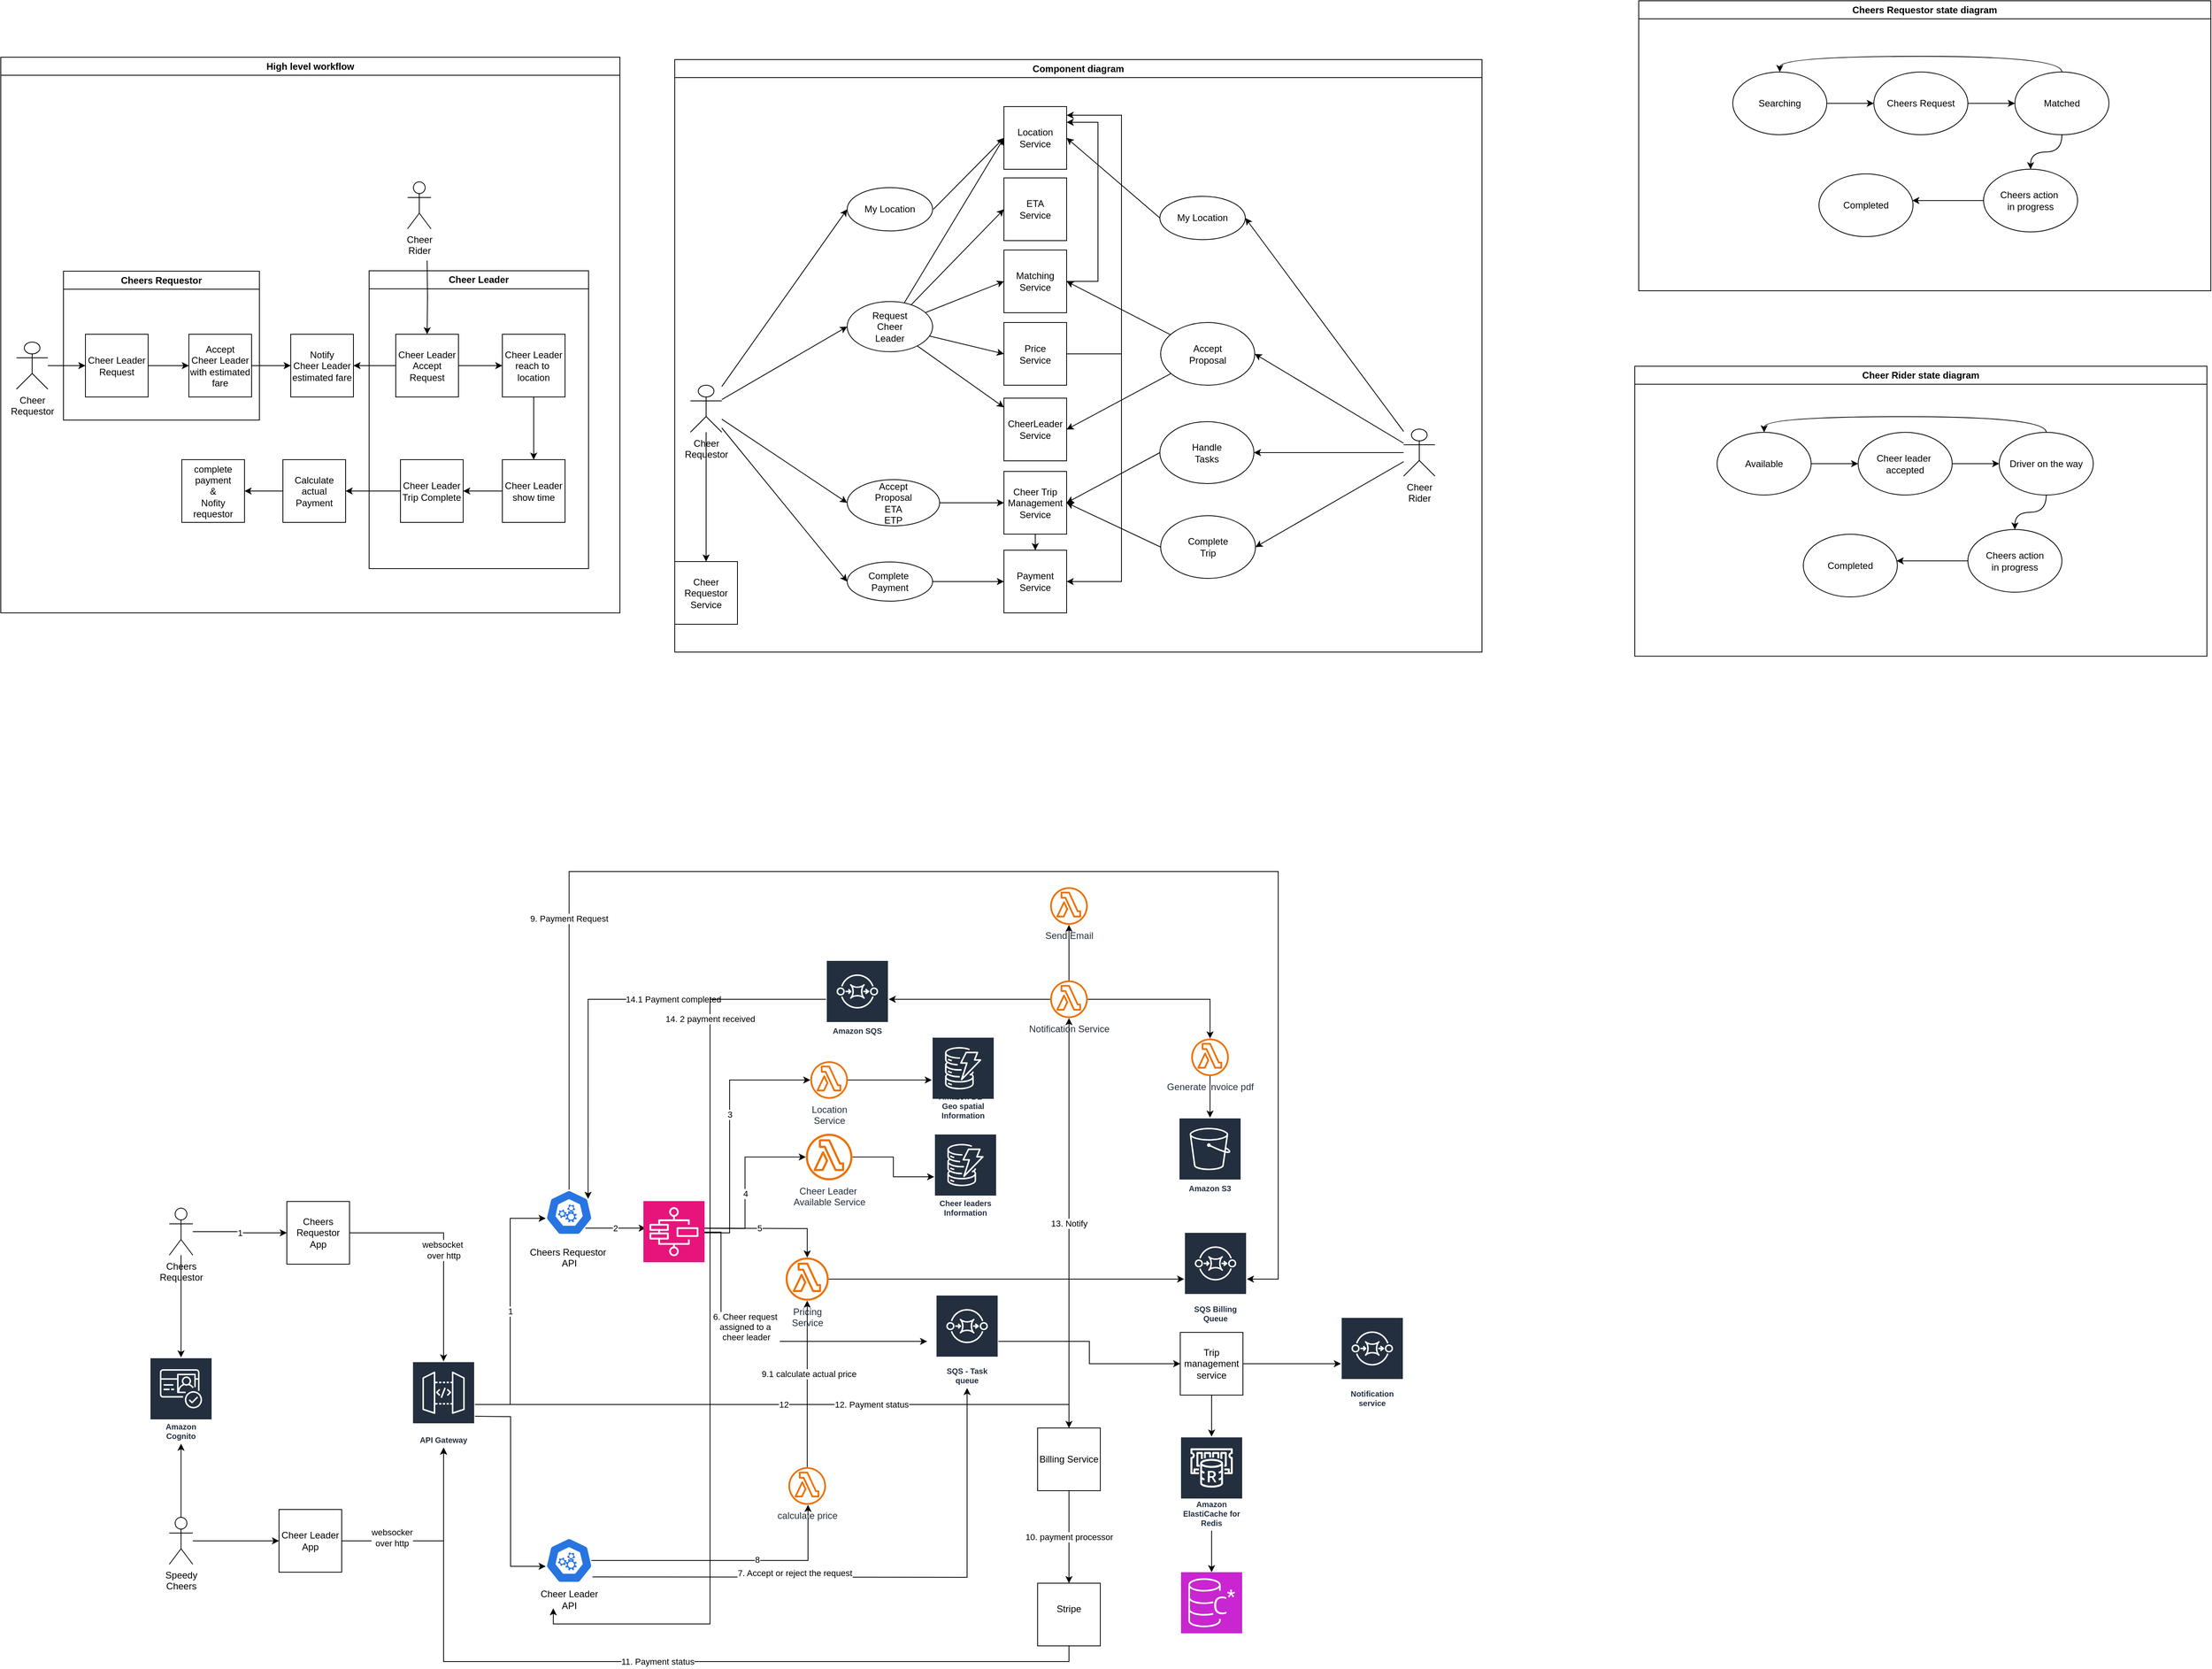 <mxfile version="24.0.4" type="device">
  <diagram name="Page-1" id="gSV5Xs1L_pmgMZNN862s">
    <mxGraphModel dx="3357" dy="2175" grid="1" gridSize="10" guides="1" tooltips="1" connect="1" arrows="1" fold="1" page="1" pageScale="1" pageWidth="850" pageHeight="1100" math="0" shadow="0">
      <root>
        <mxCell id="0" />
        <mxCell id="1" parent="0" />
        <mxCell id="bJrBHo3MrXm5wbYHnK7C-125" value="websocket&amp;nbsp;&lt;div&gt;over http&lt;/div&gt;" style="edgeStyle=orthogonalEdgeStyle;rounded=0;orthogonalLoop=1;jettySize=auto;html=1;" parent="1" source="bJrBHo3MrXm5wbYHnK7C-83" target="bJrBHo3MrXm5wbYHnK7C-122" edge="1">
          <mxGeometry relative="1" as="geometry" />
        </mxCell>
        <mxCell id="bJrBHo3MrXm5wbYHnK7C-83" value="Cheers&lt;div&gt;Requestor&lt;/div&gt;&lt;div&gt;App&lt;/div&gt;" style="whiteSpace=wrap;html=1;aspect=fixed;" parent="1" vertex="1">
          <mxGeometry x="1235" y="1581" width="80" height="80" as="geometry" />
        </mxCell>
        <mxCell id="bJrBHo3MrXm5wbYHnK7C-152" style="edgeStyle=orthogonalEdgeStyle;rounded=0;orthogonalLoop=1;jettySize=auto;html=1;entryX=0;entryY=0.5;entryDx=0;entryDy=0;" parent="1" source="bJrBHo3MrXm5wbYHnK7C-85" target="bJrBHo3MrXm5wbYHnK7C-150" edge="1">
          <mxGeometry relative="1" as="geometry" />
        </mxCell>
        <mxCell id="bJrBHo3MrXm5wbYHnK7C-208" style="edgeStyle=orthogonalEdgeStyle;rounded=0;orthogonalLoop=1;jettySize=auto;html=1;" parent="1" source="bJrBHo3MrXm5wbYHnK7C-85" target="bJrBHo3MrXm5wbYHnK7C-207" edge="1">
          <mxGeometry relative="1" as="geometry" />
        </mxCell>
        <mxCell id="bJrBHo3MrXm5wbYHnK7C-85" value="Speedy&lt;div&gt;Cheers&lt;/div&gt;&lt;div&gt;&lt;br&gt;&lt;/div&gt;" style="shape=umlActor;verticalLabelPosition=bottom;verticalAlign=top;html=1;outlineConnect=0;" parent="1" vertex="1">
          <mxGeometry x="1085" y="1984" width="30" height="60" as="geometry" />
        </mxCell>
        <mxCell id="bJrBHo3MrXm5wbYHnK7C-132" value="1" style="edgeStyle=orthogonalEdgeStyle;rounded=0;orthogonalLoop=1;jettySize=auto;html=1;entryX=0;entryY=0.5;entryDx=0;entryDy=0;" parent="1" source="bJrBHo3MrXm5wbYHnK7C-87" target="bJrBHo3MrXm5wbYHnK7C-83" edge="1">
          <mxGeometry relative="1" as="geometry" />
        </mxCell>
        <mxCell id="bJrBHo3MrXm5wbYHnK7C-209" style="edgeStyle=orthogonalEdgeStyle;rounded=0;orthogonalLoop=1;jettySize=auto;html=1;" parent="1" source="bJrBHo3MrXm5wbYHnK7C-87" target="bJrBHo3MrXm5wbYHnK7C-207" edge="1">
          <mxGeometry relative="1" as="geometry" />
        </mxCell>
        <mxCell id="bJrBHo3MrXm5wbYHnK7C-87" value="Cheers&lt;div&gt;Requestor&lt;/div&gt;" style="shape=umlActor;verticalLabelPosition=bottom;verticalAlign=top;html=1;outlineConnect=0;" parent="1" vertex="1">
          <mxGeometry x="1085" y="1589.5" width="30" height="60" as="geometry" />
        </mxCell>
        <mxCell id="bJrBHo3MrXm5wbYHnK7C-141" style="edgeStyle=orthogonalEdgeStyle;rounded=0;orthogonalLoop=1;jettySize=auto;html=1;" parent="1" source="iK6tPwOSaMns_cxHRost-1" target="bJrBHo3MrXm5wbYHnK7C-140" edge="1">
          <mxGeometry relative="1" as="geometry" />
        </mxCell>
        <mxCell id="bJrBHo3MrXm5wbYHnK7C-176" value="10. payment processor" style="edgeStyle=orthogonalEdgeStyle;rounded=0;orthogonalLoop=1;jettySize=auto;html=1;entryX=0.5;entryY=0;entryDx=0;entryDy=0;" parent="1" source="bJrBHo3MrXm5wbYHnK7C-93" target="bJrBHo3MrXm5wbYHnK7C-175" edge="1">
          <mxGeometry relative="1" as="geometry" />
        </mxCell>
        <mxCell id="bJrBHo3MrXm5wbYHnK7C-188" value="13. Notify" style="edgeStyle=orthogonalEdgeStyle;rounded=0;orthogonalLoop=1;jettySize=auto;html=1;" parent="1" source="bJrBHo3MrXm5wbYHnK7C-93" target="bJrBHo3MrXm5wbYHnK7C-189" edge="1">
          <mxGeometry relative="1" as="geometry">
            <mxPoint x="2233" y="1460" as="targetPoint" />
          </mxGeometry>
        </mxCell>
        <mxCell id="bJrBHo3MrXm5wbYHnK7C-93" value="Billing Service" style="whiteSpace=wrap;html=1;aspect=fixed;" parent="1" vertex="1">
          <mxGeometry x="2193" y="1870" width="80" height="80" as="geometry" />
        </mxCell>
        <mxCell id="bJrBHo3MrXm5wbYHnK7C-213" style="edgeStyle=orthogonalEdgeStyle;rounded=0;orthogonalLoop=1;jettySize=auto;html=1;" parent="1" source="bJrBHo3MrXm5wbYHnK7C-94" target="bJrBHo3MrXm5wbYHnK7C-212" edge="1">
          <mxGeometry relative="1" as="geometry">
            <mxPoint x="1967" y="1730" as="sourcePoint" />
          </mxGeometry>
        </mxCell>
        <mxCell id="bJrBHo3MrXm5wbYHnK7C-94" value="Pricing&lt;div&gt;Service&lt;/div&gt;" style="sketch=0;outlineConnect=0;fontColor=#232F3E;gradientColor=none;fillColor=#ED7100;strokeColor=none;dashed=0;verticalLabelPosition=bottom;verticalAlign=top;align=center;html=1;fontSize=12;fontStyle=0;aspect=fixed;pointerEvents=1;shape=mxgraph.aws4.lambda_function;" parent="1" vertex="1">
          <mxGeometry x="1871.5" y="1652.5" width="55" height="55" as="geometry" />
        </mxCell>
        <mxCell id="iK6tPwOSaMns_cxHRost-18" style="edgeStyle=orthogonalEdgeStyle;rounded=0;orthogonalLoop=1;jettySize=auto;html=1;" parent="1" source="bJrBHo3MrXm5wbYHnK7C-96" target="iK6tPwOSaMns_cxHRost-17" edge="1">
          <mxGeometry relative="1" as="geometry" />
        </mxCell>
        <mxCell id="bJrBHo3MrXm5wbYHnK7C-96" value="Cheer Leader&amp;nbsp;&lt;div&gt;Available Service&lt;/div&gt;" style="sketch=0;outlineConnect=0;fontColor=#232F3E;gradientColor=none;fillColor=#ED7100;strokeColor=none;dashed=0;verticalLabelPosition=bottom;verticalAlign=top;align=center;html=1;fontSize=12;fontStyle=0;aspect=fixed;pointerEvents=1;shape=mxgraph.aws4.lambda_function;" parent="1" vertex="1">
          <mxGeometry x="1897.25" y="1494.5" width="59.5" height="59.5" as="geometry" />
        </mxCell>
        <mxCell id="bJrBHo3MrXm5wbYHnK7C-145" value="1" style="edgeStyle=orthogonalEdgeStyle;rounded=0;orthogonalLoop=1;jettySize=auto;html=1;entryX=0.005;entryY=0.63;entryDx=0;entryDy=0;entryPerimeter=0;" parent="1" source="bJrBHo3MrXm5wbYHnK7C-122" target="iK6tPwOSaMns_cxHRost-2" edge="1">
          <mxGeometry relative="1" as="geometry">
            <mxPoint x="1490" y="1520" as="targetPoint" />
          </mxGeometry>
        </mxCell>
        <mxCell id="bJrBHo3MrXm5wbYHnK7C-182" value="12" style="edgeStyle=orthogonalEdgeStyle;rounded=0;orthogonalLoop=1;jettySize=auto;html=1;entryX=0.5;entryY=0;entryDx=0;entryDy=0;" parent="1" source="bJrBHo3MrXm5wbYHnK7C-122" target="bJrBHo3MrXm5wbYHnK7C-93" edge="1">
          <mxGeometry relative="1" as="geometry" />
        </mxCell>
        <mxCell id="bJrBHo3MrXm5wbYHnK7C-186" value="12. Payment status" style="edgeLabel;html=1;align=center;verticalAlign=middle;resizable=0;points=[];" parent="bJrBHo3MrXm5wbYHnK7C-182" vertex="1" connectable="0">
          <mxGeometry x="0.082" y="-1" relative="1" as="geometry">
            <mxPoint x="79" y="-1" as="offset" />
          </mxGeometry>
        </mxCell>
        <mxCell id="bJrBHo3MrXm5wbYHnK7C-122" value="API Gateway" style="sketch=0;outlineConnect=0;fontColor=#232F3E;gradientColor=none;strokeColor=#ffffff;fillColor=#232F3E;dashed=0;verticalLabelPosition=middle;verticalAlign=bottom;align=center;html=1;whiteSpace=wrap;fontSize=10;fontStyle=1;spacing=3;shape=mxgraph.aws4.productIcon;prIcon=mxgraph.aws4.api_gateway;" parent="1" vertex="1">
          <mxGeometry x="1395" y="1785" width="80" height="110" as="geometry" />
        </mxCell>
        <mxCell id="bJrBHo3MrXm5wbYHnK7C-137" value="3" style="edgeStyle=orthogonalEdgeStyle;rounded=0;orthogonalLoop=1;jettySize=auto;html=1;" parent="1" target="iK6tPwOSaMns_cxHRost-1" edge="1">
          <mxGeometry x="0.176" relative="1" as="geometry">
            <Array as="points">
              <mxPoint x="1800" y="1621" />
              <mxPoint x="1800" y="1426" />
            </Array>
            <mxPoint as="offset" />
            <mxPoint x="1740.999" y="1621" as="sourcePoint" />
          </mxGeometry>
        </mxCell>
        <mxCell id="bJrBHo3MrXm5wbYHnK7C-138" value="4" style="edgeStyle=orthogonalEdgeStyle;rounded=0;orthogonalLoop=1;jettySize=auto;html=1;entryX=0;entryY=0.5;entryDx=0;entryDy=0;" parent="1" target="bJrBHo3MrXm5wbYHnK7C-96" edge="1">
          <mxGeometry relative="1" as="geometry">
            <mxPoint x="1740.999" y="1615" as="sourcePoint" />
          </mxGeometry>
        </mxCell>
        <mxCell id="iK6tPwOSaMns_cxHRost-14" value="5" style="edgeStyle=orthogonalEdgeStyle;rounded=0;orthogonalLoop=1;jettySize=auto;html=1;" parent="1" target="bJrBHo3MrXm5wbYHnK7C-94" edge="1">
          <mxGeometry relative="1" as="geometry">
            <mxPoint x="1740.999" y="1615" as="sourcePoint" />
          </mxGeometry>
        </mxCell>
        <mxCell id="bJrBHo3MrXm5wbYHnK7C-140" value="Amazon DB - Geo spatial Information" style="sketch=0;outlineConnect=0;fontColor=#232F3E;gradientColor=none;strokeColor=#ffffff;fillColor=#232F3E;dashed=0;verticalLabelPosition=middle;verticalAlign=bottom;align=center;html=1;whiteSpace=wrap;fontSize=10;fontStyle=1;spacing=3;shape=mxgraph.aws4.productIcon;prIcon=mxgraph.aws4.dynamodb;" parent="1" vertex="1">
          <mxGeometry x="2058" y="1371" width="80" height="110" as="geometry" />
        </mxCell>
        <mxCell id="bJrBHo3MrXm5wbYHnK7C-148" value="6. Cheer request&amp;nbsp;&lt;div&gt;assigned to a&amp;nbsp;&lt;/div&gt;&lt;div&gt;cheer leader&lt;/div&gt;" style="edgeStyle=orthogonalEdgeStyle;rounded=0;orthogonalLoop=1;jettySize=auto;html=1;" parent="1" edge="1">
          <mxGeometry x="-0.028" y="20" relative="1" as="geometry">
            <mxPoint x="1740" y="1620" as="sourcePoint" />
            <mxPoint x="2052" y="1759.5" as="targetPoint" />
            <Array as="points">
              <mxPoint x="1789" y="1620.5" />
              <mxPoint x="1789" y="1759.5" />
            </Array>
            <mxPoint x="1" y="1" as="offset" />
          </mxGeometry>
        </mxCell>
        <mxCell id="xAPqG3ClONCoUVuddwQ8-55" style="edgeStyle=orthogonalEdgeStyle;rounded=0;orthogonalLoop=1;jettySize=auto;html=1;" edge="1" parent="1" source="bJrBHo3MrXm5wbYHnK7C-143" target="xAPqG3ClONCoUVuddwQ8-47">
          <mxGeometry relative="1" as="geometry" />
        </mxCell>
        <mxCell id="bJrBHo3MrXm5wbYHnK7C-143" value="SQS - Task queue" style="sketch=0;outlineConnect=0;fontColor=#232F3E;gradientColor=none;strokeColor=#ffffff;fillColor=#232F3E;dashed=0;verticalLabelPosition=middle;verticalAlign=bottom;align=center;html=1;whiteSpace=wrap;fontSize=10;fontStyle=1;spacing=3;shape=mxgraph.aws4.productIcon;prIcon=mxgraph.aws4.sqs;" parent="1" vertex="1">
          <mxGeometry x="2063" y="1700" width="80" height="119" as="geometry" />
        </mxCell>
        <mxCell id="bJrBHo3MrXm5wbYHnK7C-201" value="2" style="edgeStyle=orthogonalEdgeStyle;rounded=0;orthogonalLoop=1;jettySize=auto;html=1;exitX=0.834;exitY=0.845;exitDx=0;exitDy=0;exitPerimeter=0;" parent="1" source="iK6tPwOSaMns_cxHRost-2" edge="1">
          <mxGeometry relative="1" as="geometry">
            <mxPoint x="1693.001" y="1615.01" as="targetPoint" />
          </mxGeometry>
        </mxCell>
        <mxCell id="bJrBHo3MrXm5wbYHnK7C-154" value="websocker&lt;div&gt;over http&lt;/div&gt;" style="edgeStyle=orthogonalEdgeStyle;rounded=0;orthogonalLoop=1;jettySize=auto;html=1;" parent="1" source="bJrBHo3MrXm5wbYHnK7C-150" target="bJrBHo3MrXm5wbYHnK7C-122" edge="1">
          <mxGeometry x="-0.488" y="4" relative="1" as="geometry">
            <mxPoint x="1435" y="1910" as="targetPoint" />
            <mxPoint as="offset" />
          </mxGeometry>
        </mxCell>
        <mxCell id="bJrBHo3MrXm5wbYHnK7C-150" value="Cheer Leader App" style="whiteSpace=wrap;html=1;aspect=fixed;" parent="1" vertex="1">
          <mxGeometry x="1225" y="1974" width="80" height="80" as="geometry" />
        </mxCell>
        <mxCell id="bJrBHo3MrXm5wbYHnK7C-163" style="edgeStyle=orthogonalEdgeStyle;rounded=0;orthogonalLoop=1;jettySize=auto;html=1;entryX=0.005;entryY=0.63;entryDx=0;entryDy=0;entryPerimeter=0;" parent="1" target="bJrBHo3MrXm5wbYHnK7C-216" edge="1">
          <mxGeometry relative="1" as="geometry">
            <mxPoint x="1475" y="1855" as="sourcePoint" />
            <mxPoint x="1545" y="2060" as="targetPoint" />
          </mxGeometry>
        </mxCell>
        <mxCell id="bJrBHo3MrXm5wbYHnK7C-164" value="7. Accept or reject the request" style="edgeStyle=orthogonalEdgeStyle;rounded=0;orthogonalLoop=1;jettySize=auto;html=1;" parent="1" target="bJrBHo3MrXm5wbYHnK7C-143" edge="1">
          <mxGeometry x="-0.284" y="5" relative="1" as="geometry">
            <mxPoint x="1625" y="2060" as="sourcePoint" />
            <mxPoint as="offset" />
          </mxGeometry>
        </mxCell>
        <mxCell id="bJrBHo3MrXm5wbYHnK7C-173" value="8" style="edgeStyle=orthogonalEdgeStyle;rounded=0;orthogonalLoop=1;jettySize=auto;html=1;exitX=0.995;exitY=0.63;exitDx=0;exitDy=0;exitPerimeter=0;" parent="1" source="bJrBHo3MrXm5wbYHnK7C-216" target="bJrBHo3MrXm5wbYHnK7C-172" edge="1">
          <mxGeometry x="0.274" y="1" relative="1" as="geometry">
            <mxPoint x="1625" y="2040" as="sourcePoint" />
            <mxPoint x="1755" y="2020" as="targetPoint" />
            <Array as="points">
              <mxPoint x="1615" y="2039" />
              <mxPoint x="1900" y="2039" />
            </Array>
            <mxPoint as="offset" />
          </mxGeometry>
        </mxCell>
        <mxCell id="bJrBHo3MrXm5wbYHnK7C-183" style="edgeStyle=orthogonalEdgeStyle;rounded=0;orthogonalLoop=1;jettySize=auto;html=1;entryX=0.5;entryY=1;entryDx=0;entryDy=0;" parent="1" source="bJrBHo3MrXm5wbYHnK7C-172" target="bJrBHo3MrXm5wbYHnK7C-94" edge="1">
          <mxGeometry relative="1" as="geometry" />
        </mxCell>
        <mxCell id="bJrBHo3MrXm5wbYHnK7C-184" value="9.1 calculate actual price" style="edgeLabel;html=1;align=center;verticalAlign=middle;resizable=0;points=[];" parent="bJrBHo3MrXm5wbYHnK7C-183" vertex="1" connectable="0">
          <mxGeometry x="0.118" y="-2" relative="1" as="geometry">
            <mxPoint as="offset" />
          </mxGeometry>
        </mxCell>
        <mxCell id="bJrBHo3MrXm5wbYHnK7C-172" value="&lt;span style=&quot;background-color: initial;&quot;&gt;calculate price&lt;/span&gt;" style="sketch=0;outlineConnect=0;fontColor=#232F3E;gradientColor=none;fillColor=#ED7100;strokeColor=none;dashed=0;verticalLabelPosition=bottom;verticalAlign=top;align=center;html=1;fontSize=12;fontStyle=0;aspect=fixed;pointerEvents=1;shape=mxgraph.aws4.lambda_function;" parent="1" vertex="1">
          <mxGeometry x="1875" y="1920" width="48" height="48" as="geometry" />
        </mxCell>
        <mxCell id="bJrBHo3MrXm5wbYHnK7C-180" value="11. Payment status" style="edgeStyle=orthogonalEdgeStyle;rounded=0;orthogonalLoop=1;jettySize=auto;html=1;exitX=0.5;exitY=1;exitDx=0;exitDy=0;" parent="1" source="bJrBHo3MrXm5wbYHnK7C-175" target="bJrBHo3MrXm5wbYHnK7C-122" edge="1">
          <mxGeometry relative="1" as="geometry">
            <mxPoint x="1435" y="1910" as="targetPoint" />
          </mxGeometry>
        </mxCell>
        <mxCell id="bJrBHo3MrXm5wbYHnK7C-175" value="Stripe&lt;div&gt;&lt;br&gt;&lt;/div&gt;" style="whiteSpace=wrap;html=1;aspect=fixed;" parent="1" vertex="1">
          <mxGeometry x="2193" y="2068" width="80" height="80" as="geometry" />
        </mxCell>
        <mxCell id="bJrBHo3MrXm5wbYHnK7C-193" style="edgeStyle=orthogonalEdgeStyle;rounded=0;orthogonalLoop=1;jettySize=auto;html=1;" parent="1" source="bJrBHo3MrXm5wbYHnK7C-189" target="bJrBHo3MrXm5wbYHnK7C-192" edge="1">
          <mxGeometry relative="1" as="geometry" />
        </mxCell>
        <mxCell id="bJrBHo3MrXm5wbYHnK7C-197" style="edgeStyle=orthogonalEdgeStyle;rounded=0;orthogonalLoop=1;jettySize=auto;html=1;" parent="1" source="bJrBHo3MrXm5wbYHnK7C-189" target="bJrBHo3MrXm5wbYHnK7C-196" edge="1">
          <mxGeometry relative="1" as="geometry" />
        </mxCell>
        <mxCell id="bJrBHo3MrXm5wbYHnK7C-211" style="edgeStyle=orthogonalEdgeStyle;rounded=0;orthogonalLoop=1;jettySize=auto;html=1;" parent="1" source="bJrBHo3MrXm5wbYHnK7C-189" target="bJrBHo3MrXm5wbYHnK7C-210" edge="1">
          <mxGeometry relative="1" as="geometry" />
        </mxCell>
        <mxCell id="bJrBHo3MrXm5wbYHnK7C-189" value="Notification Service" style="sketch=0;outlineConnect=0;fontColor=#232F3E;gradientColor=none;fillColor=#ED7100;strokeColor=none;dashed=0;verticalLabelPosition=bottom;verticalAlign=top;align=center;html=1;fontSize=12;fontStyle=0;aspect=fixed;pointerEvents=1;shape=mxgraph.aws4.lambda_function;" parent="1" vertex="1">
          <mxGeometry x="2209" y="1299" width="48" height="48" as="geometry" />
        </mxCell>
        <mxCell id="bJrBHo3MrXm5wbYHnK7C-190" value="Amazon S3" style="sketch=0;outlineConnect=0;fontColor=#232F3E;gradientColor=none;strokeColor=#ffffff;fillColor=#232F3E;dashed=0;verticalLabelPosition=middle;verticalAlign=bottom;align=center;html=1;whiteSpace=wrap;fontSize=10;fontStyle=1;spacing=3;shape=mxgraph.aws4.productIcon;prIcon=mxgraph.aws4.s3;" parent="1" vertex="1">
          <mxGeometry x="2373" y="1474" width="80" height="100" as="geometry" />
        </mxCell>
        <mxCell id="bJrBHo3MrXm5wbYHnK7C-194" style="edgeStyle=orthogonalEdgeStyle;rounded=0;orthogonalLoop=1;jettySize=auto;html=1;" parent="1" source="bJrBHo3MrXm5wbYHnK7C-192" target="bJrBHo3MrXm5wbYHnK7C-190" edge="1">
          <mxGeometry relative="1" as="geometry" />
        </mxCell>
        <mxCell id="bJrBHo3MrXm5wbYHnK7C-192" value="Generate invoice pdf" style="sketch=0;outlineConnect=0;fontColor=#232F3E;gradientColor=none;fillColor=#ED7100;strokeColor=none;dashed=0;verticalLabelPosition=bottom;verticalAlign=top;align=center;html=1;fontSize=12;fontStyle=0;aspect=fixed;pointerEvents=1;shape=mxgraph.aws4.lambda_function;" parent="1" vertex="1">
          <mxGeometry x="2389" y="1373" width="48" height="48" as="geometry" />
        </mxCell>
        <mxCell id="bJrBHo3MrXm5wbYHnK7C-198" value="14.1 Payment completed" style="edgeStyle=orthogonalEdgeStyle;rounded=0;orthogonalLoop=1;jettySize=auto;html=1;entryX=0.9;entryY=0.2;entryDx=0;entryDy=0;entryPerimeter=0;" parent="1" source="bJrBHo3MrXm5wbYHnK7C-196" target="iK6tPwOSaMns_cxHRost-2" edge="1">
          <mxGeometry x="-0.302" relative="1" as="geometry">
            <mxPoint x="1585" y="1580" as="targetPoint" />
            <mxPoint as="offset" />
          </mxGeometry>
        </mxCell>
        <mxCell id="bJrBHo3MrXm5wbYHnK7C-199" value="14. 2 payment received" style="edgeStyle=orthogonalEdgeStyle;rounded=0;orthogonalLoop=1;jettySize=auto;html=1;" parent="1" source="bJrBHo3MrXm5wbYHnK7C-196" edge="1">
          <mxGeometry x="-0.703" relative="1" as="geometry">
            <mxPoint x="1575" y="2100" as="targetPoint" />
            <Array as="points">
              <mxPoint x="1775" y="1323" />
              <mxPoint x="1775" y="2120" />
              <mxPoint x="1575" y="2120" />
              <mxPoint x="1575" y="2100" />
            </Array>
            <mxPoint as="offset" />
          </mxGeometry>
        </mxCell>
        <mxCell id="bJrBHo3MrXm5wbYHnK7C-196" value="Amazon SQS" style="sketch=0;outlineConnect=0;fontColor=#232F3E;gradientColor=none;strokeColor=#ffffff;fillColor=#232F3E;dashed=0;verticalLabelPosition=middle;verticalAlign=bottom;align=center;html=1;whiteSpace=wrap;fontSize=10;fontStyle=1;spacing=3;shape=mxgraph.aws4.productIcon;prIcon=mxgraph.aws4.sqs;" parent="1" vertex="1">
          <mxGeometry x="1923" y="1273" width="80" height="100" as="geometry" />
        </mxCell>
        <mxCell id="xAPqG3ClONCoUVuddwQ8-51" style="edgeStyle=orthogonalEdgeStyle;rounded=0;orthogonalLoop=1;jettySize=auto;html=1;" edge="1" parent="1" source="bJrBHo3MrXm5wbYHnK7C-203" target="iK6tPwOSaMns_cxHRost-6">
          <mxGeometry relative="1" as="geometry" />
        </mxCell>
        <mxCell id="bJrBHo3MrXm5wbYHnK7C-203" value="Amazon ElastiCache for Redis" style="sketch=0;outlineConnect=0;fontColor=#232F3E;gradientColor=none;strokeColor=#ffffff;fillColor=#232F3E;dashed=0;verticalLabelPosition=middle;verticalAlign=bottom;align=center;html=1;whiteSpace=wrap;fontSize=10;fontStyle=1;spacing=3;shape=mxgraph.aws4.productIcon;prIcon=mxgraph.aws4.elasticache_for_redis;" parent="1" vertex="1">
          <mxGeometry x="2375" y="1881" width="80" height="120" as="geometry" />
        </mxCell>
        <mxCell id="bJrBHo3MrXm5wbYHnK7C-207" value="Amazon Cognito" style="sketch=0;outlineConnect=0;fontColor=#232F3E;gradientColor=none;strokeColor=#ffffff;fillColor=#232F3E;dashed=0;verticalLabelPosition=middle;verticalAlign=bottom;align=center;html=1;whiteSpace=wrap;fontSize=10;fontStyle=1;spacing=3;shape=mxgraph.aws4.productIcon;prIcon=mxgraph.aws4.cognito;" parent="1" vertex="1">
          <mxGeometry x="1060" y="1780" width="80" height="110" as="geometry" />
        </mxCell>
        <mxCell id="bJrBHo3MrXm5wbYHnK7C-210" value="Send Email" style="sketch=0;outlineConnect=0;fontColor=#232F3E;gradientColor=none;fillColor=#ED7100;strokeColor=none;dashed=0;verticalLabelPosition=bottom;verticalAlign=top;align=center;html=1;fontSize=12;fontStyle=0;aspect=fixed;pointerEvents=1;shape=mxgraph.aws4.lambda_function;" parent="1" vertex="1">
          <mxGeometry x="2209" y="1180" width="48" height="48" as="geometry" />
        </mxCell>
        <mxCell id="bJrBHo3MrXm5wbYHnK7C-212" value="SQS Billing Queue" style="sketch=0;outlineConnect=0;fontColor=#232F3E;gradientColor=none;strokeColor=#ffffff;fillColor=#232F3E;dashed=0;verticalLabelPosition=middle;verticalAlign=bottom;align=center;html=1;whiteSpace=wrap;fontSize=10;fontStyle=1;spacing=3;shape=mxgraph.aws4.productIcon;prIcon=mxgraph.aws4.sqs;" parent="1" vertex="1">
          <mxGeometry x="2380" y="1620" width="80" height="120" as="geometry" />
        </mxCell>
        <mxCell id="bJrBHo3MrXm5wbYHnK7C-216" value="&lt;div&gt;&lt;br&gt;&lt;/div&gt;&lt;div&gt;&lt;br&gt;&lt;/div&gt;&lt;div&gt;&lt;br&gt;&lt;/div&gt;&lt;div&gt;&lt;br&gt;&lt;/div&gt;&lt;div&gt;&lt;br&gt;&lt;/div&gt;&lt;div&gt;&lt;br&gt;&lt;/div&gt;&lt;div&gt;&lt;br&gt;&lt;/div&gt;&lt;div&gt;Cheer Leader&lt;/div&gt;API" style="aspect=fixed;sketch=0;html=1;dashed=0;whitespace=wrap;fillColor=#2875E2;strokeColor=#ffffff;points=[[0.005,0.63,0],[0.1,0.2,0],[0.9,0.2,0],[0.5,0,0],[0.995,0.63,0],[0.72,0.99,0],[0.5,1,0],[0.28,0.99,0]];shape=mxgraph.kubernetes.icon2;prIcon=api" parent="1" vertex="1">
          <mxGeometry x="1565" y="2010" width="60.42" height="58" as="geometry" />
        </mxCell>
        <mxCell id="iK6tPwOSaMns_cxHRost-1" value="Location&lt;div&gt;Service&lt;/div&gt;" style="sketch=0;outlineConnect=0;fontColor=#232F3E;gradientColor=none;fillColor=#ED7100;strokeColor=none;dashed=0;verticalLabelPosition=bottom;verticalAlign=top;align=center;html=1;fontSize=12;fontStyle=0;aspect=fixed;pointerEvents=1;shape=mxgraph.aws4.lambda_function;" parent="1" vertex="1">
          <mxGeometry x="1903" y="1402" width="48" height="48" as="geometry" />
        </mxCell>
        <mxCell id="iK6tPwOSaMns_cxHRost-2" value="&lt;div&gt;&lt;br&gt;&lt;/div&gt;&lt;div&gt;&lt;br&gt;&lt;/div&gt;&lt;div&gt;&lt;br&gt;&lt;/div&gt;&lt;div&gt;&lt;br&gt;&lt;/div&gt;&lt;div&gt;&lt;br&gt;&lt;/div&gt;&lt;div&gt;&lt;br&gt;&lt;/div&gt;&lt;div&gt;&lt;br&gt;&lt;/div&gt;&lt;div&gt;&lt;br&gt;&lt;/div&gt;Cheers Requestor&amp;nbsp;&lt;div&gt;API&lt;/div&gt;" style="aspect=fixed;sketch=0;html=1;dashed=0;whitespace=wrap;fillColor=#2875E2;strokeColor=#ffffff;points=[[0.005,0.63,0],[0.1,0.2,0],[0.9,0.2,0],[0.5,0,0],[0.995,0.63,0],[0.72,0.99,0],[0.5,1,0],[0.28,0.99,0]];shape=mxgraph.kubernetes.icon2;prIcon=api" parent="1" vertex="1">
          <mxGeometry x="1565" y="1566" width="60.42" height="58" as="geometry" />
        </mxCell>
        <mxCell id="iK6tPwOSaMns_cxHRost-6" value="" style="sketch=0;points=[[0,0,0],[0.25,0,0],[0.5,0,0],[0.75,0,0],[1,0,0],[0,1,0],[0.25,1,0],[0.5,1,0],[0.75,1,0],[1,1,0],[0,0.25,0],[0,0.5,0],[0,0.75,0],[1,0.25,0],[1,0.5,0],[1,0.75,0]];outlineConnect=0;fontColor=#232F3E;fillColor=#C925D1;strokeColor=#ffffff;dashed=0;verticalLabelPosition=bottom;verticalAlign=top;align=center;html=1;fontSize=12;fontStyle=0;aspect=fixed;shape=mxgraph.aws4.resourceIcon;resIcon=mxgraph.aws4.managed_apache_cassandra_service;" parent="1" vertex="1">
          <mxGeometry x="2376" y="2054" width="78" height="78" as="geometry" />
        </mxCell>
        <mxCell id="iK6tPwOSaMns_cxHRost-13" value="9. Payment Request" style="edgeStyle=orthogonalEdgeStyle;rounded=0;orthogonalLoop=1;jettySize=auto;html=1;" parent="1" source="iK6tPwOSaMns_cxHRost-2" target="bJrBHo3MrXm5wbYHnK7C-212" edge="1">
          <mxGeometry x="-0.63" relative="1" as="geometry">
            <Array as="points">
              <mxPoint x="1595" y="1160" />
              <mxPoint x="2500" y="1160" />
              <mxPoint x="2500" y="1680" />
            </Array>
            <mxPoint as="offset" />
          </mxGeometry>
        </mxCell>
        <mxCell id="iK6tPwOSaMns_cxHRost-17" value="Cheer leaders&lt;div&gt;Information&lt;/div&gt;" style="sketch=0;outlineConnect=0;fontColor=#232F3E;gradientColor=none;strokeColor=#ffffff;fillColor=#232F3E;dashed=0;verticalLabelPosition=middle;verticalAlign=bottom;align=center;html=1;whiteSpace=wrap;fontSize=10;fontStyle=1;spacing=3;shape=mxgraph.aws4.productIcon;prIcon=mxgraph.aws4.dynamodb;" parent="1" vertex="1">
          <mxGeometry x="2061" y="1494.5" width="80" height="110" as="geometry" />
        </mxCell>
        <mxCell id="wRLPKRF2oR4OKAznN-Ff-1" value="Cheer&lt;div&gt;Rider&lt;/div&gt;" style="shape=umlActor;verticalLabelPosition=bottom;verticalAlign=top;html=1;outlineConnect=0;" parent="1" vertex="1">
          <mxGeometry x="1389" y="280" width="30" height="60" as="geometry" />
        </mxCell>
        <mxCell id="wRLPKRF2oR4OKAznN-Ff-2" style="edgeStyle=orthogonalEdgeStyle;rounded=0;orthogonalLoop=1;jettySize=auto;html=1;" parent="1" source="wRLPKRF2oR4OKAznN-Ff-3" target="wRLPKRF2oR4OKAznN-Ff-23" edge="1">
          <mxGeometry relative="1" as="geometry" />
        </mxCell>
        <mxCell id="wRLPKRF2oR4OKAznN-Ff-3" value="Calculate actual&lt;div&gt;Payment&lt;/div&gt;" style="whiteSpace=wrap;html=1;aspect=fixed;" parent="1" vertex="1">
          <mxGeometry x="1230" y="634.5" width="80" height="80" as="geometry" />
        </mxCell>
        <mxCell id="wRLPKRF2oR4OKAznN-Ff-4" value="Cheers Requestor" style="swimlane;whiteSpace=wrap;html=1;" parent="1" vertex="1">
          <mxGeometry x="950" y="394" width="250" height="190" as="geometry" />
        </mxCell>
        <mxCell id="wRLPKRF2oR4OKAznN-Ff-5" value="Cheer Leader" style="swimlane;whiteSpace=wrap;html=1;" parent="1" vertex="1">
          <mxGeometry x="1340" y="393.5" width="280" height="380" as="geometry" />
        </mxCell>
        <mxCell id="wRLPKRF2oR4OKAznN-Ff-6" value="Cheer Leader&lt;div&gt;Trip Complete&lt;/div&gt;" style="whiteSpace=wrap;html=1;aspect=fixed;" parent="wRLPKRF2oR4OKAznN-Ff-5" vertex="1">
          <mxGeometry x="40" y="241" width="80" height="80" as="geometry" />
        </mxCell>
        <mxCell id="wRLPKRF2oR4OKAznN-Ff-7" style="edgeStyle=orthogonalEdgeStyle;rounded=0;orthogonalLoop=1;jettySize=auto;html=1;entryX=0.5;entryY=0;entryDx=0;entryDy=0;" parent="wRLPKRF2oR4OKAznN-Ff-5" target="wRLPKRF2oR4OKAznN-Ff-15" edge="1">
          <mxGeometry relative="1" as="geometry">
            <mxPoint x="74" y="-13" as="sourcePoint" />
          </mxGeometry>
        </mxCell>
        <mxCell id="wRLPKRF2oR4OKAznN-Ff-8" style="edgeStyle=orthogonalEdgeStyle;rounded=0;orthogonalLoop=1;jettySize=auto;html=1;entryX=0;entryY=0.5;entryDx=0;entryDy=0;" parent="wRLPKRF2oR4OKAznN-Ff-5" source="wRLPKRF2oR4OKAznN-Ff-9" target="wRLPKRF2oR4OKAznN-Ff-11" edge="1">
          <mxGeometry relative="1" as="geometry" />
        </mxCell>
        <mxCell id="wRLPKRF2oR4OKAznN-Ff-9" value="Cheer Leader Request" style="whiteSpace=wrap;html=1;aspect=fixed;" parent="wRLPKRF2oR4OKAznN-Ff-5" vertex="1">
          <mxGeometry x="-362" y="81" width="80" height="80" as="geometry" />
        </mxCell>
        <mxCell id="wRLPKRF2oR4OKAznN-Ff-10" style="edgeStyle=orthogonalEdgeStyle;rounded=0;orthogonalLoop=1;jettySize=auto;html=1;entryX=0;entryY=0.5;entryDx=0;entryDy=0;" parent="wRLPKRF2oR4OKAznN-Ff-5" source="wRLPKRF2oR4OKAznN-Ff-11" target="wRLPKRF2oR4OKAznN-Ff-12" edge="1">
          <mxGeometry relative="1" as="geometry" />
        </mxCell>
        <mxCell id="wRLPKRF2oR4OKAznN-Ff-11" value="Accept&lt;div&gt;Cheer Leader with estimated fare&lt;/div&gt;" style="whiteSpace=wrap;html=1;aspect=fixed;" parent="wRLPKRF2oR4OKAznN-Ff-5" vertex="1">
          <mxGeometry x="-230" y="81" width="80" height="80" as="geometry" />
        </mxCell>
        <mxCell id="wRLPKRF2oR4OKAznN-Ff-12" value="Notify&lt;div&gt;Cheer Leader&lt;/div&gt;&lt;div&gt;estimated fare&lt;/div&gt;" style="whiteSpace=wrap;html=1;aspect=fixed;" parent="wRLPKRF2oR4OKAznN-Ff-5" vertex="1">
          <mxGeometry x="-100" y="81" width="80" height="80" as="geometry" />
        </mxCell>
        <mxCell id="wRLPKRF2oR4OKAznN-Ff-13" style="edgeStyle=orthogonalEdgeStyle;rounded=0;orthogonalLoop=1;jettySize=auto;html=1;entryX=0;entryY=0.5;entryDx=0;entryDy=0;" parent="wRLPKRF2oR4OKAznN-Ff-5" source="wRLPKRF2oR4OKAznN-Ff-15" target="wRLPKRF2oR4OKAznN-Ff-16" edge="1">
          <mxGeometry relative="1" as="geometry" />
        </mxCell>
        <mxCell id="wRLPKRF2oR4OKAznN-Ff-14" style="edgeStyle=orthogonalEdgeStyle;rounded=0;orthogonalLoop=1;jettySize=auto;html=1;entryX=1;entryY=0.5;entryDx=0;entryDy=0;" parent="wRLPKRF2oR4OKAznN-Ff-5" source="wRLPKRF2oR4OKAznN-Ff-15" target="wRLPKRF2oR4OKAznN-Ff-12" edge="1">
          <mxGeometry relative="1" as="geometry" />
        </mxCell>
        <mxCell id="wRLPKRF2oR4OKAznN-Ff-15" value="Cheer Leader&lt;div&gt;Accept Request&lt;/div&gt;" style="whiteSpace=wrap;html=1;aspect=fixed;" parent="wRLPKRF2oR4OKAznN-Ff-5" vertex="1">
          <mxGeometry x="34" y="81" width="80" height="80" as="geometry" />
        </mxCell>
        <mxCell id="wRLPKRF2oR4OKAznN-Ff-16" value="Cheer Leader&lt;div&gt;reach to&amp;nbsp;&lt;/div&gt;&lt;div&gt;location&lt;/div&gt;" style="whiteSpace=wrap;html=1;aspect=fixed;" parent="wRLPKRF2oR4OKAznN-Ff-5" vertex="1">
          <mxGeometry x="170" y="81" width="80" height="80" as="geometry" />
        </mxCell>
        <mxCell id="wRLPKRF2oR4OKAznN-Ff-17" style="edgeStyle=orthogonalEdgeStyle;rounded=0;orthogonalLoop=1;jettySize=auto;html=1;entryX=0;entryY=0.5;entryDx=0;entryDy=0;" parent="wRLPKRF2oR4OKAznN-Ff-5" source="wRLPKRF2oR4OKAznN-Ff-18" target="wRLPKRF2oR4OKAznN-Ff-9" edge="1">
          <mxGeometry relative="1" as="geometry" />
        </mxCell>
        <mxCell id="wRLPKRF2oR4OKAznN-Ff-18" value="Cheer&lt;div&gt;Requestor&lt;/div&gt;" style="shape=umlActor;verticalLabelPosition=bottom;verticalAlign=top;html=1;outlineConnect=0;" parent="wRLPKRF2oR4OKAznN-Ff-5" vertex="1">
          <mxGeometry x="-450" y="91" width="40" height="60" as="geometry" />
        </mxCell>
        <mxCell id="wRLPKRF2oR4OKAznN-Ff-19" value="Cheer Leader show time" style="whiteSpace=wrap;html=1;aspect=fixed;" parent="wRLPKRF2oR4OKAznN-Ff-5" vertex="1">
          <mxGeometry x="170" y="241" width="80" height="80" as="geometry" />
        </mxCell>
        <mxCell id="wRLPKRF2oR4OKAznN-Ff-20" style="edgeStyle=orthogonalEdgeStyle;rounded=0;orthogonalLoop=1;jettySize=auto;html=1;entryX=0.5;entryY=0;entryDx=0;entryDy=0;" parent="wRLPKRF2oR4OKAznN-Ff-5" source="wRLPKRF2oR4OKAznN-Ff-16" target="wRLPKRF2oR4OKAznN-Ff-19" edge="1">
          <mxGeometry relative="1" as="geometry" />
        </mxCell>
        <mxCell id="wRLPKRF2oR4OKAznN-Ff-21" style="edgeStyle=orthogonalEdgeStyle;rounded=0;orthogonalLoop=1;jettySize=auto;html=1;entryX=1;entryY=0.5;entryDx=0;entryDy=0;" parent="wRLPKRF2oR4OKAznN-Ff-5" source="wRLPKRF2oR4OKAznN-Ff-19" target="wRLPKRF2oR4OKAznN-Ff-6" edge="1">
          <mxGeometry relative="1" as="geometry" />
        </mxCell>
        <mxCell id="wRLPKRF2oR4OKAznN-Ff-22" style="edgeStyle=orthogonalEdgeStyle;rounded=0;orthogonalLoop=1;jettySize=auto;html=1;entryX=1;entryY=0.5;entryDx=0;entryDy=0;" parent="1" source="wRLPKRF2oR4OKAznN-Ff-6" target="wRLPKRF2oR4OKAznN-Ff-3" edge="1">
          <mxGeometry relative="1" as="geometry" />
        </mxCell>
        <mxCell id="wRLPKRF2oR4OKAznN-Ff-23" value="complete payment&lt;div&gt;&amp;amp;&lt;/div&gt;&lt;div&gt;Nofity requestor&lt;/div&gt;" style="whiteSpace=wrap;html=1;aspect=fixed;" parent="1" vertex="1">
          <mxGeometry x="1101" y="634.5" width="80" height="80" as="geometry" />
        </mxCell>
        <mxCell id="wRLPKRF2oR4OKAznN-Ff-28" style="rounded=0;orthogonalLoop=1;jettySize=auto;html=1;entryX=0;entryY=0.5;entryDx=0;entryDy=0;" parent="1" source="wRLPKRF2oR4OKAznN-Ff-24" target="wRLPKRF2oR4OKAznN-Ff-25" edge="1">
          <mxGeometry relative="1" as="geometry" />
        </mxCell>
        <mxCell id="wRLPKRF2oR4OKAznN-Ff-29" style="rounded=0;orthogonalLoop=1;jettySize=auto;html=1;entryX=0;entryY=0.5;entryDx=0;entryDy=0;" parent="1" source="wRLPKRF2oR4OKAznN-Ff-24" target="wRLPKRF2oR4OKAznN-Ff-26" edge="1">
          <mxGeometry relative="1" as="geometry" />
        </mxCell>
        <mxCell id="wRLPKRF2oR4OKAznN-Ff-30" style="rounded=0;orthogonalLoop=1;jettySize=auto;html=1;entryX=0;entryY=0.5;entryDx=0;entryDy=0;" parent="1" source="wRLPKRF2oR4OKAznN-Ff-24" target="wRLPKRF2oR4OKAznN-Ff-27" edge="1">
          <mxGeometry relative="1" as="geometry" />
        </mxCell>
        <mxCell id="wRLPKRF2oR4OKAznN-Ff-106" style="rounded=0;orthogonalLoop=1;jettySize=auto;html=1;entryX=0;entryY=0.5;entryDx=0;entryDy=0;" parent="1" source="wRLPKRF2oR4OKAznN-Ff-24" target="wRLPKRF2oR4OKAznN-Ff-102" edge="1">
          <mxGeometry relative="1" as="geometry" />
        </mxCell>
        <mxCell id="wRLPKRF2oR4OKAznN-Ff-112" style="edgeStyle=orthogonalEdgeStyle;rounded=0;orthogonalLoop=1;jettySize=auto;html=1;" parent="1" source="wRLPKRF2oR4OKAznN-Ff-24" target="wRLPKRF2oR4OKAznN-Ff-111" edge="1">
          <mxGeometry relative="1" as="geometry" />
        </mxCell>
        <mxCell id="wRLPKRF2oR4OKAznN-Ff-24" value="Cheer&lt;div&gt;Requestor&lt;/div&gt;" style="shape=umlActor;verticalLabelPosition=bottom;verticalAlign=top;html=1;outlineConnect=0;" parent="1" vertex="1">
          <mxGeometry x="1750" y="539.5" width="40" height="60" as="geometry" />
        </mxCell>
        <mxCell id="wRLPKRF2oR4OKAznN-Ff-45" style="rounded=0;orthogonalLoop=1;jettySize=auto;html=1;" parent="1" source="wRLPKRF2oR4OKAznN-Ff-25" target="wRLPKRF2oR4OKAznN-Ff-39" edge="1">
          <mxGeometry relative="1" as="geometry" />
        </mxCell>
        <mxCell id="wRLPKRF2oR4OKAznN-Ff-46" style="rounded=0;orthogonalLoop=1;jettySize=auto;html=1;entryX=0;entryY=0.5;entryDx=0;entryDy=0;" parent="1" source="wRLPKRF2oR4OKAznN-Ff-25" target="wRLPKRF2oR4OKAznN-Ff-42" edge="1">
          <mxGeometry relative="1" as="geometry" />
        </mxCell>
        <mxCell id="wRLPKRF2oR4OKAznN-Ff-47" style="rounded=0;orthogonalLoop=1;jettySize=auto;html=1;entryX=0;entryY=0.5;entryDx=0;entryDy=0;" parent="1" source="wRLPKRF2oR4OKAznN-Ff-25" target="wRLPKRF2oR4OKAznN-Ff-43" edge="1">
          <mxGeometry relative="1" as="geometry" />
        </mxCell>
        <mxCell id="wRLPKRF2oR4OKAznN-Ff-48" style="rounded=0;orthogonalLoop=1;jettySize=auto;html=1;entryX=0;entryY=0.5;entryDx=0;entryDy=0;" parent="1" source="wRLPKRF2oR4OKAznN-Ff-25" target="wRLPKRF2oR4OKAznN-Ff-44" edge="1">
          <mxGeometry relative="1" as="geometry" />
        </mxCell>
        <mxCell id="wRLPKRF2oR4OKAznN-Ff-61" style="rounded=0;orthogonalLoop=1;jettySize=auto;html=1;entryX=0;entryY=0.5;entryDx=0;entryDy=0;" parent="1" source="wRLPKRF2oR4OKAznN-Ff-25" target="wRLPKRF2oR4OKAznN-Ff-60" edge="1">
          <mxGeometry relative="1" as="geometry" />
        </mxCell>
        <mxCell id="wRLPKRF2oR4OKAznN-Ff-25" value="Request&lt;div&gt;Cheer&lt;/div&gt;&lt;div&gt;Leader&lt;/div&gt;" style="ellipse;whiteSpace=wrap;html=1;" parent="1" vertex="1">
          <mxGeometry x="1950" y="432.75" width="109" height="64" as="geometry" />
        </mxCell>
        <mxCell id="wRLPKRF2oR4OKAznN-Ff-55" style="rounded=0;orthogonalLoop=1;jettySize=auto;html=1;entryX=0;entryY=0.5;entryDx=0;entryDy=0;" parent="1" source="wRLPKRF2oR4OKAznN-Ff-26" target="wRLPKRF2oR4OKAznN-Ff-54" edge="1">
          <mxGeometry relative="1" as="geometry" />
        </mxCell>
        <mxCell id="wRLPKRF2oR4OKAznN-Ff-26" value="Accept&lt;div&gt;Proposal&lt;/div&gt;&lt;div&gt;ETA&lt;/div&gt;&lt;div&gt;ETP&lt;/div&gt;" style="ellipse;whiteSpace=wrap;html=1;" parent="1" vertex="1">
          <mxGeometry x="1950" y="660" width="118" height="59" as="geometry" />
        </mxCell>
        <mxCell id="wRLPKRF2oR4OKAznN-Ff-53" style="edgeStyle=orthogonalEdgeStyle;rounded=0;orthogonalLoop=1;jettySize=auto;html=1;entryX=0;entryY=0.5;entryDx=0;entryDy=0;" parent="1" source="wRLPKRF2oR4OKAznN-Ff-27" target="wRLPKRF2oR4OKAznN-Ff-49" edge="1">
          <mxGeometry relative="1" as="geometry" />
        </mxCell>
        <mxCell id="wRLPKRF2oR4OKAznN-Ff-27" value="Complete&amp;nbsp;&lt;div&gt;Payment&lt;/div&gt;" style="ellipse;whiteSpace=wrap;html=1;" parent="1" vertex="1">
          <mxGeometry x="1950" y="765" width="109" height="50" as="geometry" />
        </mxCell>
        <mxCell id="wRLPKRF2oR4OKAznN-Ff-39" value="Cheer&lt;span style=&quot;background-color: initial;&quot;&gt;Leader&lt;/span&gt;&lt;div&gt;Service&lt;/div&gt;" style="whiteSpace=wrap;html=1;aspect=fixed;" parent="1" vertex="1">
          <mxGeometry x="2150" y="556" width="80" height="80" as="geometry" />
        </mxCell>
        <mxCell id="wRLPKRF2oR4OKAznN-Ff-42" value="Location&lt;div&gt;Service&lt;/div&gt;" style="whiteSpace=wrap;html=1;aspect=fixed;" parent="1" vertex="1">
          <mxGeometry x="2150" y="184" width="80" height="80" as="geometry" />
        </mxCell>
        <mxCell id="wRLPKRF2oR4OKAznN-Ff-43" value="ETA&lt;div&gt;Service&lt;/div&gt;" style="whiteSpace=wrap;html=1;aspect=fixed;" parent="1" vertex="1">
          <mxGeometry x="2150" y="275" width="80" height="80" as="geometry" />
        </mxCell>
        <mxCell id="wRLPKRF2oR4OKAznN-Ff-109" style="edgeStyle=orthogonalEdgeStyle;rounded=0;orthogonalLoop=1;jettySize=auto;html=1;entryX=1;entryY=0.25;entryDx=0;entryDy=0;" parent="1" source="wRLPKRF2oR4OKAznN-Ff-44" target="wRLPKRF2oR4OKAznN-Ff-42" edge="1">
          <mxGeometry relative="1" as="geometry">
            <Array as="points">
              <mxPoint x="2270" y="407" />
              <mxPoint x="2270" y="204" />
            </Array>
          </mxGeometry>
        </mxCell>
        <mxCell id="wRLPKRF2oR4OKAznN-Ff-44" value="Matching&lt;div&gt;Service&lt;/div&gt;" style="whiteSpace=wrap;html=1;aspect=fixed;" parent="1" vertex="1">
          <mxGeometry x="2150" y="367" width="80" height="80" as="geometry" />
        </mxCell>
        <mxCell id="wRLPKRF2oR4OKAznN-Ff-49" value="Payment&lt;div&gt;Service&lt;/div&gt;" style="whiteSpace=wrap;html=1;aspect=fixed;" parent="1" vertex="1">
          <mxGeometry x="2150" y="750" width="80" height="80" as="geometry" />
        </mxCell>
        <mxCell id="wRLPKRF2oR4OKAznN-Ff-73" style="edgeStyle=orthogonalEdgeStyle;rounded=0;orthogonalLoop=1;jettySize=auto;html=1;entryX=0.5;entryY=0;entryDx=0;entryDy=0;" parent="1" source="wRLPKRF2oR4OKAznN-Ff-54" target="wRLPKRF2oR4OKAznN-Ff-49" edge="1">
          <mxGeometry relative="1" as="geometry" />
        </mxCell>
        <mxCell id="wRLPKRF2oR4OKAznN-Ff-54" value="Cheer Trip&lt;div&gt;Management&lt;/div&gt;&lt;div&gt;Service&lt;/div&gt;" style="whiteSpace=wrap;html=1;aspect=fixed;" parent="1" vertex="1">
          <mxGeometry x="2150" y="649.5" width="80" height="80" as="geometry" />
        </mxCell>
        <mxCell id="wRLPKRF2oR4OKAznN-Ff-108" style="edgeStyle=orthogonalEdgeStyle;rounded=0;orthogonalLoop=1;jettySize=auto;html=1;entryX=1;entryY=0.5;entryDx=0;entryDy=0;" parent="1" source="wRLPKRF2oR4OKAznN-Ff-60" target="wRLPKRF2oR4OKAznN-Ff-49" edge="1">
          <mxGeometry relative="1" as="geometry">
            <Array as="points">
              <mxPoint x="2300" y="499.5" />
              <mxPoint x="2300" y="790" />
            </Array>
          </mxGeometry>
        </mxCell>
        <mxCell id="wRLPKRF2oR4OKAznN-Ff-60" value="Price&lt;div&gt;Service&lt;/div&gt;" style="whiteSpace=wrap;html=1;aspect=fixed;" parent="1" vertex="1">
          <mxGeometry x="2150" y="459.5" width="80" height="80" as="geometry" />
        </mxCell>
        <mxCell id="wRLPKRF2oR4OKAznN-Ff-67" style="rounded=0;orthogonalLoop=1;jettySize=auto;html=1;entryX=1;entryY=0.5;entryDx=0;entryDy=0;" parent="1" source="wRLPKRF2oR4OKAznN-Ff-62" target="wRLPKRF2oR4OKAznN-Ff-64" edge="1">
          <mxGeometry relative="1" as="geometry" />
        </mxCell>
        <mxCell id="wRLPKRF2oR4OKAznN-Ff-68" style="rounded=0;orthogonalLoop=1;jettySize=auto;html=1;entryX=1;entryY=0.5;entryDx=0;entryDy=0;" parent="1" source="wRLPKRF2oR4OKAznN-Ff-62" target="wRLPKRF2oR4OKAznN-Ff-63" edge="1">
          <mxGeometry relative="1" as="geometry" />
        </mxCell>
        <mxCell id="wRLPKRF2oR4OKAznN-Ff-104" style="rounded=0;orthogonalLoop=1;jettySize=auto;html=1;entryX=1;entryY=0.5;entryDx=0;entryDy=0;" parent="1" source="wRLPKRF2oR4OKAznN-Ff-62" target="wRLPKRF2oR4OKAznN-Ff-103" edge="1">
          <mxGeometry relative="1" as="geometry" />
        </mxCell>
        <mxCell id="wRLPKRF2oR4OKAznN-Ff-62" value="Cheer&lt;div&gt;Rider&lt;/div&gt;" style="shape=umlActor;verticalLabelPosition=bottom;verticalAlign=top;html=1;outlineConnect=0;" parent="1" vertex="1">
          <mxGeometry x="2660" y="595.5" width="40" height="60" as="geometry" />
        </mxCell>
        <mxCell id="wRLPKRF2oR4OKAznN-Ff-70" style="rounded=0;orthogonalLoop=1;jettySize=auto;html=1;entryX=1;entryY=0.5;entryDx=0;entryDy=0;" parent="1" source="wRLPKRF2oR4OKAznN-Ff-63" target="wRLPKRF2oR4OKAznN-Ff-39" edge="1">
          <mxGeometry relative="1" as="geometry" />
        </mxCell>
        <mxCell id="wRLPKRF2oR4OKAznN-Ff-80" style="rounded=0;orthogonalLoop=1;jettySize=auto;html=1;entryX=1;entryY=0.5;entryDx=0;entryDy=0;" parent="1" source="wRLPKRF2oR4OKAznN-Ff-63" target="wRLPKRF2oR4OKAznN-Ff-44" edge="1">
          <mxGeometry relative="1" as="geometry" />
        </mxCell>
        <mxCell id="wRLPKRF2oR4OKAznN-Ff-63" value="Accept&lt;div&gt;Proposal&lt;/div&gt;" style="ellipse;whiteSpace=wrap;html=1;" parent="1" vertex="1">
          <mxGeometry x="2350" y="459.5" width="120" height="80" as="geometry" />
        </mxCell>
        <mxCell id="wRLPKRF2oR4OKAznN-Ff-72" style="rounded=0;orthogonalLoop=1;jettySize=auto;html=1;entryX=1;entryY=0.5;entryDx=0;entryDy=0;exitX=0;exitY=0.5;exitDx=0;exitDy=0;" parent="1" source="wRLPKRF2oR4OKAznN-Ff-64" target="wRLPKRF2oR4OKAznN-Ff-54" edge="1">
          <mxGeometry relative="1" as="geometry" />
        </mxCell>
        <mxCell id="wRLPKRF2oR4OKAznN-Ff-64" value="Handle&lt;div&gt;Tasks&lt;/div&gt;" style="ellipse;whiteSpace=wrap;html=1;" parent="1" vertex="1">
          <mxGeometry x="2349" y="586" width="120" height="79" as="geometry" />
        </mxCell>
        <mxCell id="wRLPKRF2oR4OKAznN-Ff-71" style="rounded=0;orthogonalLoop=1;jettySize=auto;html=1;entryX=1;entryY=0.5;entryDx=0;entryDy=0;exitX=0;exitY=0.5;exitDx=0;exitDy=0;" parent="1" source="wRLPKRF2oR4OKAznN-Ff-65" target="wRLPKRF2oR4OKAznN-Ff-54" edge="1">
          <mxGeometry relative="1" as="geometry" />
        </mxCell>
        <mxCell id="wRLPKRF2oR4OKAznN-Ff-65" value="Complete&lt;div&gt;Trip&lt;/div&gt;" style="ellipse;whiteSpace=wrap;html=1;" parent="1" vertex="1">
          <mxGeometry x="2350" y="706" width="121" height="80" as="geometry" />
        </mxCell>
        <mxCell id="wRLPKRF2oR4OKAznN-Ff-66" style="rounded=0;orthogonalLoop=1;jettySize=auto;html=1;entryX=1;entryY=0.5;entryDx=0;entryDy=0;" parent="1" source="wRLPKRF2oR4OKAznN-Ff-62" target="wRLPKRF2oR4OKAznN-Ff-65" edge="1">
          <mxGeometry relative="1" as="geometry" />
        </mxCell>
        <mxCell id="wRLPKRF2oR4OKAznN-Ff-107" style="rounded=0;orthogonalLoop=1;jettySize=auto;html=1;entryX=0;entryY=0.5;entryDx=0;entryDy=0;" parent="1" target="wRLPKRF2oR4OKAznN-Ff-42" edge="1">
          <mxGeometry relative="1" as="geometry">
            <mxPoint x="2060" y="315" as="sourcePoint" />
          </mxGeometry>
        </mxCell>
        <mxCell id="wRLPKRF2oR4OKAznN-Ff-102" value="My Location" style="ellipse;whiteSpace=wrap;html=1;" parent="1" vertex="1">
          <mxGeometry x="1950" y="287.38" width="109" height="55.25" as="geometry" />
        </mxCell>
        <mxCell id="wRLPKRF2oR4OKAznN-Ff-105" style="rounded=0;orthogonalLoop=1;jettySize=auto;html=1;entryX=1;entryY=0.5;entryDx=0;entryDy=0;exitX=0;exitY=0.5;exitDx=0;exitDy=0;" parent="1" source="wRLPKRF2oR4OKAznN-Ff-103" target="wRLPKRF2oR4OKAznN-Ff-42" edge="1">
          <mxGeometry relative="1" as="geometry" />
        </mxCell>
        <mxCell id="wRLPKRF2oR4OKAznN-Ff-103" value="My Location" style="ellipse;whiteSpace=wrap;html=1;" parent="1" vertex="1">
          <mxGeometry x="2349" y="298.5" width="109" height="55.25" as="geometry" />
        </mxCell>
        <mxCell id="wRLPKRF2oR4OKAznN-Ff-110" style="edgeStyle=orthogonalEdgeStyle;rounded=0;orthogonalLoop=1;jettySize=auto;html=1;entryX=1;entryY=0.138;entryDx=0;entryDy=0;entryPerimeter=0;" parent="1" source="wRLPKRF2oR4OKAznN-Ff-60" target="wRLPKRF2oR4OKAznN-Ff-42" edge="1">
          <mxGeometry relative="1" as="geometry">
            <Array as="points">
              <mxPoint x="2300" y="500" />
              <mxPoint x="2300" y="195" />
            </Array>
          </mxGeometry>
        </mxCell>
        <mxCell id="wRLPKRF2oR4OKAznN-Ff-111" value="Cheer Requestor&lt;div&gt;Service&lt;/div&gt;" style="whiteSpace=wrap;html=1;aspect=fixed;" parent="1" vertex="1">
          <mxGeometry x="1730" y="764.5" width="80" height="80" as="geometry" />
        </mxCell>
        <mxCell id="xAPqG3ClONCoUVuddwQ8-26" style="edgeStyle=orthogonalEdgeStyle;rounded=0;orthogonalLoop=1;jettySize=auto;html=1;entryX=0;entryY=0.5;entryDx=0;entryDy=0;curved=1;" edge="1" parent="1" source="xAPqG3ClONCoUVuddwQ8-22" target="xAPqG3ClONCoUVuddwQ8-23">
          <mxGeometry relative="1" as="geometry" />
        </mxCell>
        <mxCell id="xAPqG3ClONCoUVuddwQ8-22" value="Searching" style="ellipse;whiteSpace=wrap;html=1;" vertex="1" parent="1">
          <mxGeometry x="3080" y="139.89" width="120" height="80" as="geometry" />
        </mxCell>
        <mxCell id="xAPqG3ClONCoUVuddwQ8-27" style="edgeStyle=orthogonalEdgeStyle;rounded=0;orthogonalLoop=1;jettySize=auto;html=1;entryX=0;entryY=0.5;entryDx=0;entryDy=0;curved=1;" edge="1" parent="1" source="xAPqG3ClONCoUVuddwQ8-23" target="xAPqG3ClONCoUVuddwQ8-24">
          <mxGeometry relative="1" as="geometry" />
        </mxCell>
        <mxCell id="xAPqG3ClONCoUVuddwQ8-23" value="Cheers Request" style="ellipse;whiteSpace=wrap;html=1;" vertex="1" parent="1">
          <mxGeometry x="3260" y="139.89" width="120" height="80" as="geometry" />
        </mxCell>
        <mxCell id="xAPqG3ClONCoUVuddwQ8-29" style="edgeStyle=orthogonalEdgeStyle;rounded=0;orthogonalLoop=1;jettySize=auto;html=1;entryX=0.5;entryY=0;entryDx=0;entryDy=0;curved=1;" edge="1" parent="1" source="xAPqG3ClONCoUVuddwQ8-24" target="xAPqG3ClONCoUVuddwQ8-25">
          <mxGeometry relative="1" as="geometry" />
        </mxCell>
        <mxCell id="xAPqG3ClONCoUVuddwQ8-30" style="edgeStyle=orthogonalEdgeStyle;rounded=0;orthogonalLoop=1;jettySize=auto;html=1;entryX=0.5;entryY=0;entryDx=0;entryDy=0;exitX=0.5;exitY=0;exitDx=0;exitDy=0;curved=1;" edge="1" parent="1" source="xAPqG3ClONCoUVuddwQ8-24" target="xAPqG3ClONCoUVuddwQ8-22">
          <mxGeometry relative="1" as="geometry" />
        </mxCell>
        <mxCell id="xAPqG3ClONCoUVuddwQ8-24" value="Matched" style="ellipse;whiteSpace=wrap;html=1;" vertex="1" parent="1">
          <mxGeometry x="3440" y="139.89" width="120" height="80" as="geometry" />
        </mxCell>
        <mxCell id="xAPqG3ClONCoUVuddwQ8-25" value="Cheers action&amp;nbsp;&lt;div&gt;in progress&lt;/div&gt;" style="ellipse;whiteSpace=wrap;html=1;" vertex="1" parent="1">
          <mxGeometry x="3400" y="263.89" width="120" height="80" as="geometry" />
        </mxCell>
        <mxCell id="xAPqG3ClONCoUVuddwQ8-28" value="Completed" style="ellipse;whiteSpace=wrap;html=1;" vertex="1" parent="1">
          <mxGeometry x="3190" y="269.89" width="120" height="80" as="geometry" />
        </mxCell>
        <mxCell id="xAPqG3ClONCoUVuddwQ8-31" style="edgeStyle=orthogonalEdgeStyle;rounded=0;orthogonalLoop=1;jettySize=auto;html=1;entryX=0.992;entryY=0.425;entryDx=0;entryDy=0;entryPerimeter=0;" edge="1" parent="1" source="xAPqG3ClONCoUVuddwQ8-25" target="xAPqG3ClONCoUVuddwQ8-28">
          <mxGeometry relative="1" as="geometry" />
        </mxCell>
        <mxCell id="xAPqG3ClONCoUVuddwQ8-33" style="edgeStyle=orthogonalEdgeStyle;rounded=0;orthogonalLoop=1;jettySize=auto;html=1;entryX=0;entryY=0.5;entryDx=0;entryDy=0;curved=1;" edge="1" parent="1" source="xAPqG3ClONCoUVuddwQ8-34" target="xAPqG3ClONCoUVuddwQ8-36">
          <mxGeometry relative="1" as="geometry" />
        </mxCell>
        <mxCell id="xAPqG3ClONCoUVuddwQ8-34" value="Available" style="ellipse;whiteSpace=wrap;html=1;" vertex="1" parent="1">
          <mxGeometry x="3060" y="599.61" width="120" height="80" as="geometry" />
        </mxCell>
        <mxCell id="xAPqG3ClONCoUVuddwQ8-35" style="edgeStyle=orthogonalEdgeStyle;rounded=0;orthogonalLoop=1;jettySize=auto;html=1;entryX=0;entryY=0.5;entryDx=0;entryDy=0;curved=1;" edge="1" parent="1" source="xAPqG3ClONCoUVuddwQ8-36" target="xAPqG3ClONCoUVuddwQ8-39">
          <mxGeometry relative="1" as="geometry" />
        </mxCell>
        <mxCell id="xAPqG3ClONCoUVuddwQ8-36" value="Cheer leader&amp;nbsp;&lt;div&gt;accepted&lt;/div&gt;" style="ellipse;whiteSpace=wrap;html=1;" vertex="1" parent="1">
          <mxGeometry x="3240" y="599.61" width="120" height="80" as="geometry" />
        </mxCell>
        <mxCell id="xAPqG3ClONCoUVuddwQ8-37" style="edgeStyle=orthogonalEdgeStyle;rounded=0;orthogonalLoop=1;jettySize=auto;html=1;entryX=0.5;entryY=0;entryDx=0;entryDy=0;curved=1;" edge="1" parent="1" source="xAPqG3ClONCoUVuddwQ8-39" target="xAPqG3ClONCoUVuddwQ8-40">
          <mxGeometry relative="1" as="geometry" />
        </mxCell>
        <mxCell id="xAPqG3ClONCoUVuddwQ8-38" style="edgeStyle=orthogonalEdgeStyle;rounded=0;orthogonalLoop=1;jettySize=auto;html=1;entryX=0.5;entryY=0;entryDx=0;entryDy=0;exitX=0.5;exitY=0;exitDx=0;exitDy=0;curved=1;" edge="1" parent="1" source="xAPqG3ClONCoUVuddwQ8-39" target="xAPqG3ClONCoUVuddwQ8-34">
          <mxGeometry relative="1" as="geometry" />
        </mxCell>
        <mxCell id="xAPqG3ClONCoUVuddwQ8-39" value="Driver on the way" style="ellipse;whiteSpace=wrap;html=1;" vertex="1" parent="1">
          <mxGeometry x="3420" y="599.61" width="120" height="80" as="geometry" />
        </mxCell>
        <mxCell id="xAPqG3ClONCoUVuddwQ8-40" value="Cheers action&lt;div&gt;in progress&lt;/div&gt;" style="ellipse;whiteSpace=wrap;html=1;" vertex="1" parent="1">
          <mxGeometry x="3380" y="723.61" width="120" height="80" as="geometry" />
        </mxCell>
        <mxCell id="xAPqG3ClONCoUVuddwQ8-41" value="Completed" style="ellipse;whiteSpace=wrap;html=1;" vertex="1" parent="1">
          <mxGeometry x="3170" y="729.61" width="120" height="80" as="geometry" />
        </mxCell>
        <mxCell id="xAPqG3ClONCoUVuddwQ8-42" style="edgeStyle=orthogonalEdgeStyle;rounded=0;orthogonalLoop=1;jettySize=auto;html=1;entryX=0.992;entryY=0.425;entryDx=0;entryDy=0;entryPerimeter=0;" edge="1" parent="1" source="xAPqG3ClONCoUVuddwQ8-40" target="xAPqG3ClONCoUVuddwQ8-41">
          <mxGeometry relative="1" as="geometry" />
        </mxCell>
        <mxCell id="xAPqG3ClONCoUVuddwQ8-43" value="High level workflow" style="swimlane;whiteSpace=wrap;html=1;" vertex="1" parent="1">
          <mxGeometry x="870" y="121" width="790" height="709" as="geometry" />
        </mxCell>
        <mxCell id="xAPqG3ClONCoUVuddwQ8-44" value="Component diagram" style="swimlane;whiteSpace=wrap;html=1;" vertex="1" parent="1">
          <mxGeometry x="1730" y="124" width="1030" height="756" as="geometry" />
        </mxCell>
        <mxCell id="xAPqG3ClONCoUVuddwQ8-45" value="Cheers Requestor state diagram" style="swimlane;whiteSpace=wrap;html=1;" vertex="1" parent="1">
          <mxGeometry x="2960" y="49" width="730" height="370" as="geometry" />
        </mxCell>
        <mxCell id="xAPqG3ClONCoUVuddwQ8-46" value="Cheer Rider state diagram" style="swimlane;whiteSpace=wrap;html=1;" vertex="1" parent="1">
          <mxGeometry x="2955" y="515.25" width="730" height="370" as="geometry" />
        </mxCell>
        <mxCell id="xAPqG3ClONCoUVuddwQ8-50" style="edgeStyle=orthogonalEdgeStyle;rounded=0;orthogonalLoop=1;jettySize=auto;html=1;" edge="1" parent="1" source="xAPqG3ClONCoUVuddwQ8-47" target="bJrBHo3MrXm5wbYHnK7C-203">
          <mxGeometry relative="1" as="geometry" />
        </mxCell>
        <mxCell id="xAPqG3ClONCoUVuddwQ8-53" style="edgeStyle=orthogonalEdgeStyle;rounded=0;orthogonalLoop=1;jettySize=auto;html=1;" edge="1" parent="1" source="xAPqG3ClONCoUVuddwQ8-47" target="xAPqG3ClONCoUVuddwQ8-52">
          <mxGeometry relative="1" as="geometry" />
        </mxCell>
        <mxCell id="xAPqG3ClONCoUVuddwQ8-47" value="Trip&lt;div&gt;management&lt;/div&gt;&lt;div&gt;service&lt;/div&gt;" style="whiteSpace=wrap;html=1;aspect=fixed;" vertex="1" parent="1">
          <mxGeometry x="2375" y="1748" width="80" height="80" as="geometry" />
        </mxCell>
        <mxCell id="xAPqG3ClONCoUVuddwQ8-52" value="Notification&lt;div&gt;service&lt;/div&gt;" style="sketch=0;outlineConnect=0;fontColor=#232F3E;gradientColor=none;strokeColor=#ffffff;fillColor=#232F3E;dashed=0;verticalLabelPosition=middle;verticalAlign=bottom;align=center;html=1;whiteSpace=wrap;fontSize=10;fontStyle=1;spacing=3;shape=mxgraph.aws4.productIcon;prIcon=mxgraph.aws4.sqs;" vertex="1" parent="1">
          <mxGeometry x="2580" y="1728.5" width="80" height="119" as="geometry" />
        </mxCell>
        <mxCell id="xAPqG3ClONCoUVuddwQ8-54" value="" style="sketch=0;points=[[0,0,0],[0.25,0,0],[0.5,0,0],[0.75,0,0],[1,0,0],[0,1,0],[0.25,1,0],[0.5,1,0],[0.75,1,0],[1,1,0],[0,0.25,0],[0,0.5,0],[0,0.75,0],[1,0.25,0],[1,0.5,0],[1,0.75,0]];outlineConnect=0;fontColor=#232F3E;fillColor=#E7157B;strokeColor=#ffffff;dashed=0;verticalLabelPosition=bottom;verticalAlign=top;align=center;html=1;fontSize=12;fontStyle=0;aspect=fixed;shape=mxgraph.aws4.resourceIcon;resIcon=mxgraph.aws4.step_functions;" vertex="1" parent="1">
          <mxGeometry x="1690" y="1580.5" width="78" height="78" as="geometry" />
        </mxCell>
      </root>
    </mxGraphModel>
  </diagram>
</mxfile>
